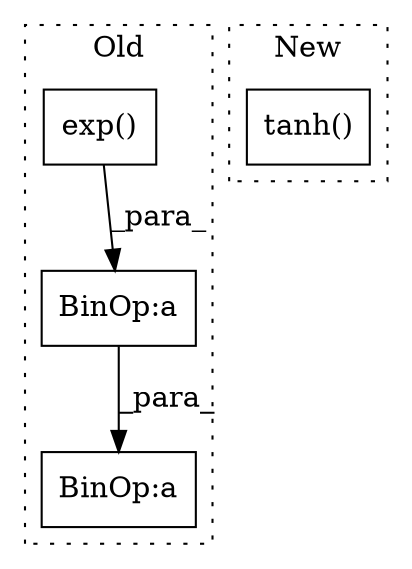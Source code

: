 digraph G {
subgraph cluster0 {
1 [label="exp()" a="75" s="62" l="7" shape="box"];
3 [label="BinOp:a" a="82" s="90" l="3" shape="box"];
4 [label="BinOp:a" a="82" s="87" l="1" shape="box"];
label = "Old";
style="dotted";
}
subgraph cluster1 {
2 [label="tanh()" a="75" s="173,190" l="11,1" shape="box"];
label = "New";
style="dotted";
}
1 -> 4 [label="_para_"];
4 -> 3 [label="_para_"];
}